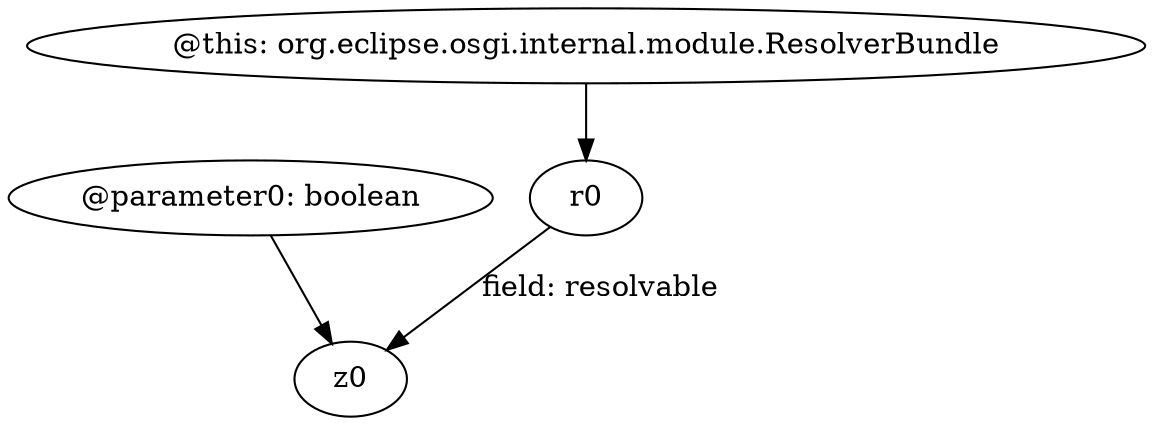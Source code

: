 digraph g {
0[label="@parameter0: boolean"]
1[label="z0"]
0->1[label=""]
2[label="r0"]
2->1[label="field: resolvable"]
3[label="@this: org.eclipse.osgi.internal.module.ResolverBundle"]
3->2[label=""]
}